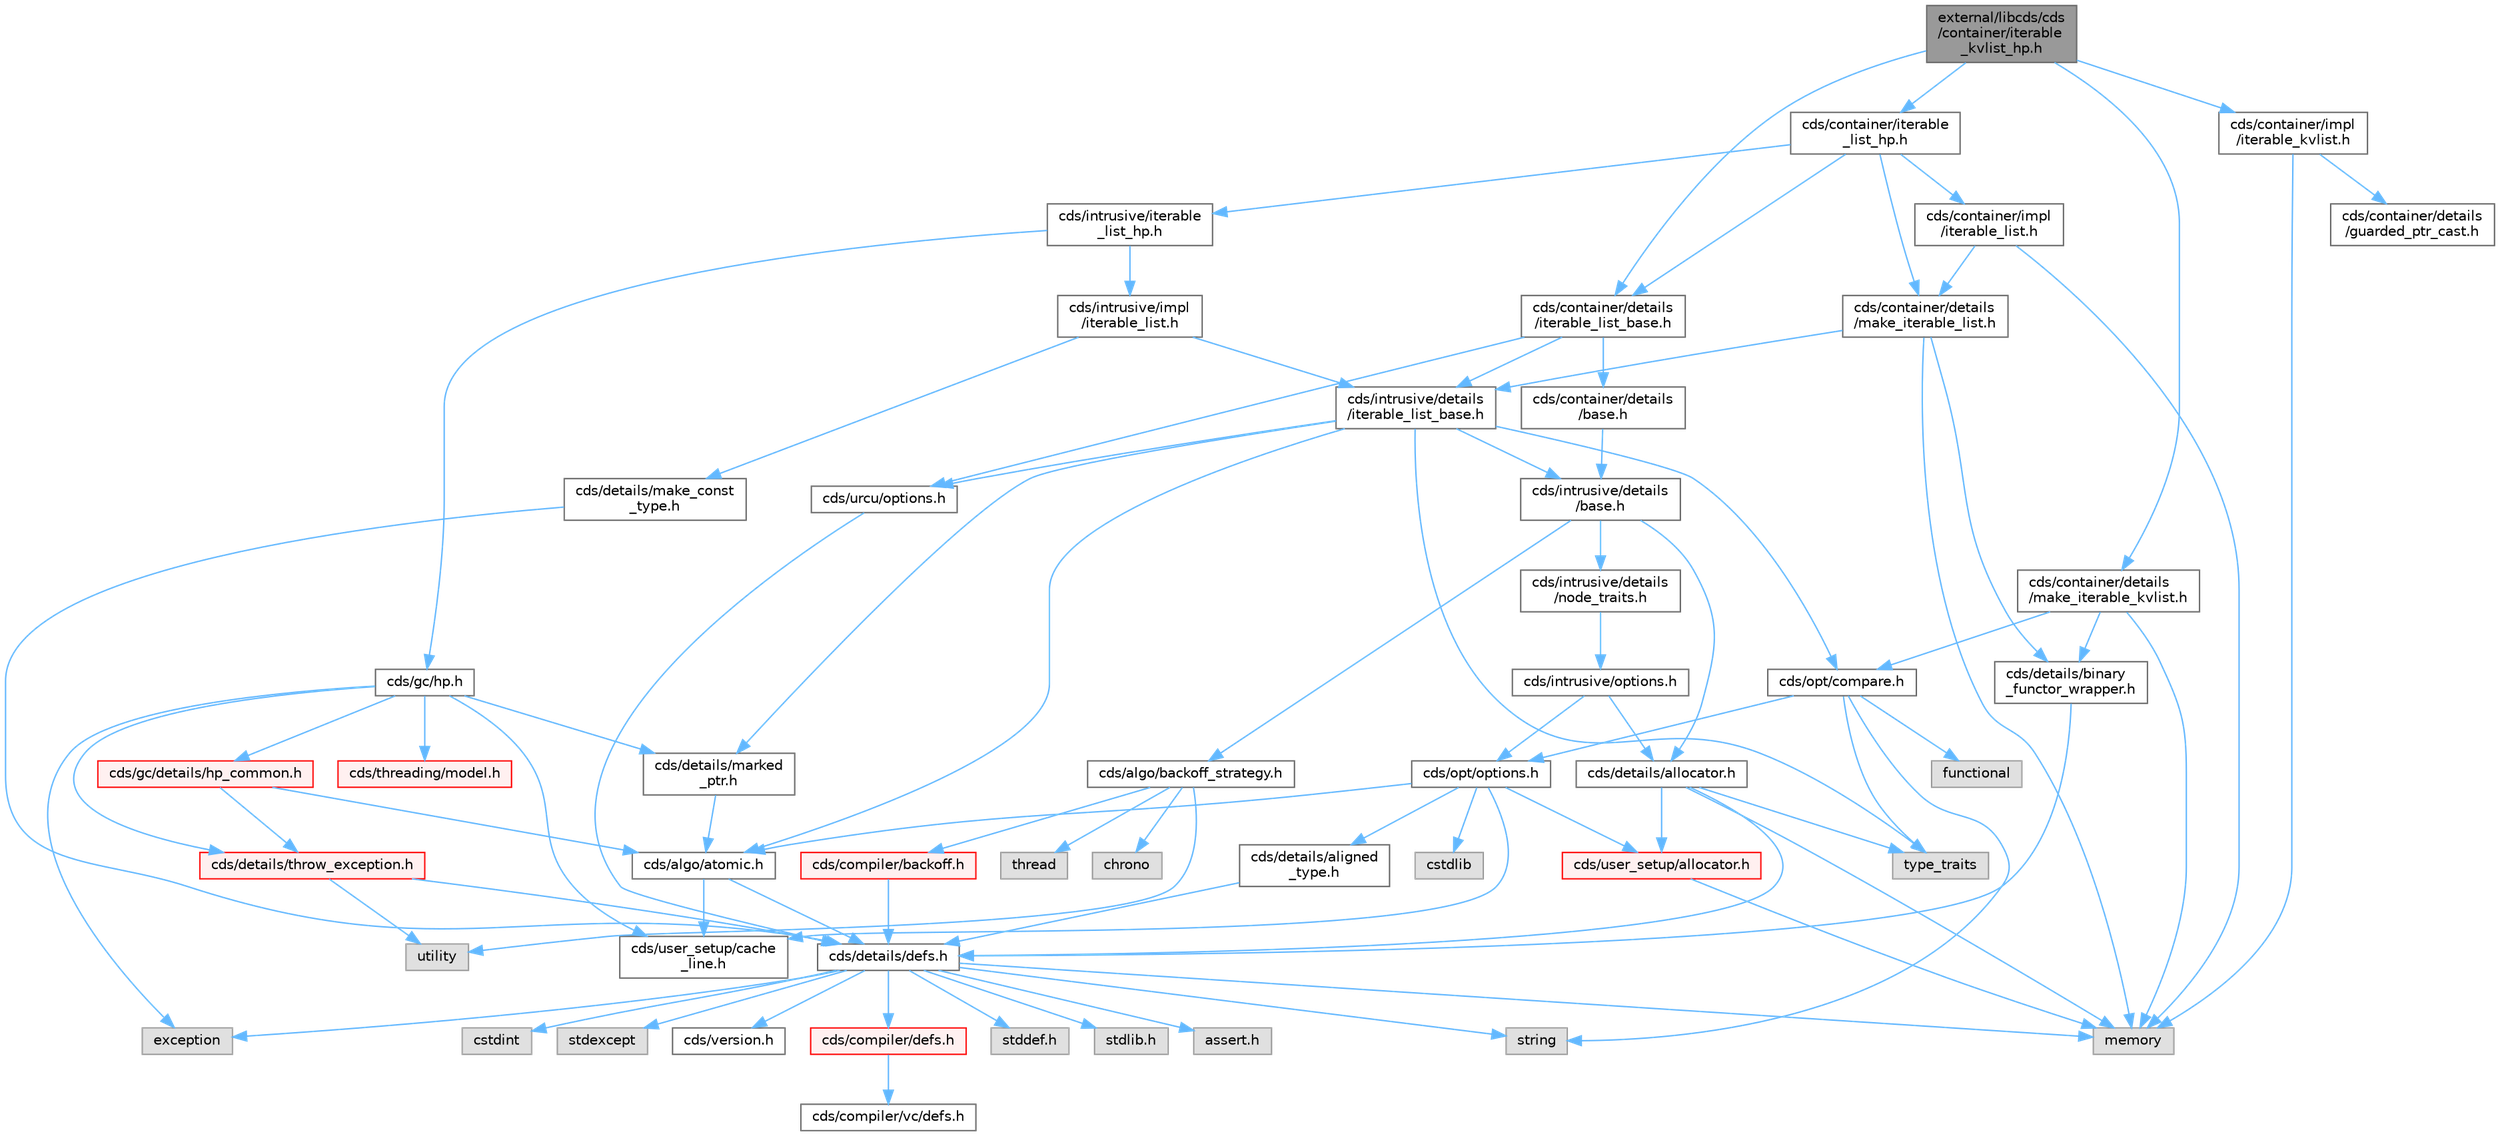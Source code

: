digraph "external/libcds/cds/container/iterable_kvlist_hp.h"
{
 // LATEX_PDF_SIZE
  bgcolor="transparent";
  edge [fontname=Helvetica,fontsize=10,labelfontname=Helvetica,labelfontsize=10];
  node [fontname=Helvetica,fontsize=10,shape=box,height=0.2,width=0.4];
  Node1 [id="Node000001",label="external/libcds/cds\l/container/iterable\l_kvlist_hp.h",height=0.2,width=0.4,color="gray40", fillcolor="grey60", style="filled", fontcolor="black",tooltip=" "];
  Node1 -> Node2 [id="edge1_Node000001_Node000002",color="steelblue1",style="solid",tooltip=" "];
  Node2 [id="Node000002",label="cds/container/details\l/iterable_list_base.h",height=0.2,width=0.4,color="grey40", fillcolor="white", style="filled",URL="$container_2details_2iterable__list__base_8h.html",tooltip=" "];
  Node2 -> Node3 [id="edge2_Node000002_Node000003",color="steelblue1",style="solid",tooltip=" "];
  Node3 [id="Node000003",label="cds/container/details\l/base.h",height=0.2,width=0.4,color="grey40", fillcolor="white", style="filled",URL="$external_2libcds_2cds_2container_2details_2base_8h.html",tooltip=" "];
  Node3 -> Node4 [id="edge3_Node000003_Node000004",color="steelblue1",style="solid",tooltip=" "];
  Node4 [id="Node000004",label="cds/intrusive/details\l/base.h",height=0.2,width=0.4,color="grey40", fillcolor="white", style="filled",URL="$external_2libcds_2cds_2intrusive_2details_2base_8h.html",tooltip=" "];
  Node4 -> Node5 [id="edge4_Node000004_Node000005",color="steelblue1",style="solid",tooltip=" "];
  Node5 [id="Node000005",label="cds/intrusive/details\l/node_traits.h",height=0.2,width=0.4,color="grey40", fillcolor="white", style="filled",URL="$node__traits_8h.html",tooltip=" "];
  Node5 -> Node6 [id="edge5_Node000005_Node000006",color="steelblue1",style="solid",tooltip=" "];
  Node6 [id="Node000006",label="cds/intrusive/options.h",height=0.2,width=0.4,color="grey40", fillcolor="white", style="filled",URL="$intrusive_2options_8h.html",tooltip=" "];
  Node6 -> Node7 [id="edge6_Node000006_Node000007",color="steelblue1",style="solid",tooltip=" "];
  Node7 [id="Node000007",label="cds/opt/options.h",height=0.2,width=0.4,color="grey40", fillcolor="white", style="filled",URL="$opt_2options_8h.html",tooltip=" "];
  Node7 -> Node8 [id="edge7_Node000007_Node000008",color="steelblue1",style="solid",tooltip=" "];
  Node8 [id="Node000008",label="cstdlib",height=0.2,width=0.4,color="grey60", fillcolor="#E0E0E0", style="filled",tooltip=" "];
  Node7 -> Node9 [id="edge8_Node000007_Node000009",color="steelblue1",style="solid",tooltip=" "];
  Node9 [id="Node000009",label="cds/details/aligned\l_type.h",height=0.2,width=0.4,color="grey40", fillcolor="white", style="filled",URL="$aligned__type_8h.html",tooltip=" "];
  Node9 -> Node10 [id="edge9_Node000009_Node000010",color="steelblue1",style="solid",tooltip=" "];
  Node10 [id="Node000010",label="cds/details/defs.h",height=0.2,width=0.4,color="grey40", fillcolor="white", style="filled",URL="$details_2defs_8h.html",tooltip=" "];
  Node10 -> Node11 [id="edge10_Node000010_Node000011",color="steelblue1",style="solid",tooltip=" "];
  Node11 [id="Node000011",label="stddef.h",height=0.2,width=0.4,color="grey60", fillcolor="#E0E0E0", style="filled",tooltip=" "];
  Node10 -> Node12 [id="edge11_Node000010_Node000012",color="steelblue1",style="solid",tooltip=" "];
  Node12 [id="Node000012",label="stdlib.h",height=0.2,width=0.4,color="grey60", fillcolor="#E0E0E0", style="filled",tooltip=" "];
  Node10 -> Node13 [id="edge12_Node000010_Node000013",color="steelblue1",style="solid",tooltip=" "];
  Node13 [id="Node000013",label="assert.h",height=0.2,width=0.4,color="grey60", fillcolor="#E0E0E0", style="filled",tooltip=" "];
  Node10 -> Node14 [id="edge13_Node000010_Node000014",color="steelblue1",style="solid",tooltip=" "];
  Node14 [id="Node000014",label="cstdint",height=0.2,width=0.4,color="grey60", fillcolor="#E0E0E0", style="filled",tooltip=" "];
  Node10 -> Node15 [id="edge14_Node000010_Node000015",color="steelblue1",style="solid",tooltip=" "];
  Node15 [id="Node000015",label="exception",height=0.2,width=0.4,color="grey60", fillcolor="#E0E0E0", style="filled",tooltip=" "];
  Node10 -> Node16 [id="edge15_Node000010_Node000016",color="steelblue1",style="solid",tooltip=" "];
  Node16 [id="Node000016",label="stdexcept",height=0.2,width=0.4,color="grey60", fillcolor="#E0E0E0", style="filled",tooltip=" "];
  Node10 -> Node17 [id="edge16_Node000010_Node000017",color="steelblue1",style="solid",tooltip=" "];
  Node17 [id="Node000017",label="string",height=0.2,width=0.4,color="grey60", fillcolor="#E0E0E0", style="filled",tooltip=" "];
  Node10 -> Node18 [id="edge17_Node000010_Node000018",color="steelblue1",style="solid",tooltip=" "];
  Node18 [id="Node000018",label="memory",height=0.2,width=0.4,color="grey60", fillcolor="#E0E0E0", style="filled",tooltip=" "];
  Node10 -> Node19 [id="edge18_Node000010_Node000019",color="steelblue1",style="solid",tooltip=" "];
  Node19 [id="Node000019",label="cds/version.h",height=0.2,width=0.4,color="grey40", fillcolor="white", style="filled",URL="$external_2libcds_2cds_2version_8h.html",tooltip=" "];
  Node10 -> Node20 [id="edge19_Node000010_Node000020",color="steelblue1",style="solid",tooltip=" "];
  Node20 [id="Node000020",label="cds/compiler/defs.h",height=0.2,width=0.4,color="red", fillcolor="#FFF0F0", style="filled",URL="$compiler_2defs_8h.html",tooltip=" "];
  Node20 -> Node21 [id="edge20_Node000020_Node000021",color="steelblue1",style="solid",tooltip=" "];
  Node21 [id="Node000021",label="cds/compiler/vc/defs.h",height=0.2,width=0.4,color="grey40", fillcolor="white", style="filled",URL="$compiler_2vc_2defs_8h.html",tooltip=" "];
  Node7 -> Node23 [id="edge21_Node000007_Node000023",color="steelblue1",style="solid",tooltip=" "];
  Node23 [id="Node000023",label="cds/user_setup/allocator.h",height=0.2,width=0.4,color="red", fillcolor="#FFF0F0", style="filled",URL="$external_2libcds_2cds_2user__setup_2allocator_8h.html",tooltip="Default implementation of allocator classes."];
  Node23 -> Node18 [id="edge22_Node000023_Node000018",color="steelblue1",style="solid",tooltip=" "];
  Node7 -> Node38 [id="edge23_Node000007_Node000038",color="steelblue1",style="solid",tooltip=" "];
  Node38 [id="Node000038",label="cds/user_setup/cache\l_line.h",height=0.2,width=0.4,color="grey40", fillcolor="white", style="filled",URL="$cache__line_8h.html",tooltip="Cache-line size definition"];
  Node7 -> Node39 [id="edge24_Node000007_Node000039",color="steelblue1",style="solid",tooltip=" "];
  Node39 [id="Node000039",label="cds/algo/atomic.h",height=0.2,width=0.4,color="grey40", fillcolor="white", style="filled",URL="$external_2libcds_2cds_2algo_2atomic_8h.html",tooltip=" "];
  Node39 -> Node10 [id="edge25_Node000039_Node000010",color="steelblue1",style="solid",tooltip=" "];
  Node39 -> Node38 [id="edge26_Node000039_Node000038",color="steelblue1",style="solid",tooltip=" "];
  Node6 -> Node40 [id="edge27_Node000006_Node000040",color="steelblue1",style="solid",tooltip=" "];
  Node40 [id="Node000040",label="cds/details/allocator.h",height=0.2,width=0.4,color="grey40", fillcolor="white", style="filled",URL="$external_2libcds_2cds_2details_2allocator_8h.html",tooltip=" "];
  Node40 -> Node41 [id="edge28_Node000040_Node000041",color="steelblue1",style="solid",tooltip=" "];
  Node41 [id="Node000041",label="type_traits",height=0.2,width=0.4,color="grey60", fillcolor="#E0E0E0", style="filled",tooltip=" "];
  Node40 -> Node18 [id="edge29_Node000040_Node000018",color="steelblue1",style="solid",tooltip=" "];
  Node40 -> Node10 [id="edge30_Node000040_Node000010",color="steelblue1",style="solid",tooltip=" "];
  Node40 -> Node23 [id="edge31_Node000040_Node000023",color="steelblue1",style="solid",tooltip=" "];
  Node4 -> Node40 [id="edge32_Node000004_Node000040",color="steelblue1",style="solid",tooltip=" "];
  Node4 -> Node42 [id="edge33_Node000004_Node000042",color="steelblue1",style="solid",tooltip=" "];
  Node42 [id="Node000042",label="cds/algo/backoff_strategy.h",height=0.2,width=0.4,color="grey40", fillcolor="white", style="filled",URL="$backoff__strategy_8h.html",tooltip=" "];
  Node42 -> Node37 [id="edge34_Node000042_Node000037",color="steelblue1",style="solid",tooltip=" "];
  Node37 [id="Node000037",label="utility",height=0.2,width=0.4,color="grey60", fillcolor="#E0E0E0", style="filled",tooltip=" "];
  Node42 -> Node33 [id="edge35_Node000042_Node000033",color="steelblue1",style="solid",tooltip=" "];
  Node33 [id="Node000033",label="thread",height=0.2,width=0.4,color="grey60", fillcolor="#E0E0E0", style="filled",tooltip=" "];
  Node42 -> Node43 [id="edge36_Node000042_Node000043",color="steelblue1",style="solid",tooltip=" "];
  Node43 [id="Node000043",label="chrono",height=0.2,width=0.4,color="grey60", fillcolor="#E0E0E0", style="filled",tooltip=" "];
  Node42 -> Node44 [id="edge37_Node000042_Node000044",color="steelblue1",style="solid",tooltip=" "];
  Node44 [id="Node000044",label="cds/compiler/backoff.h",height=0.2,width=0.4,color="red", fillcolor="#FFF0F0", style="filled",URL="$backoff_8h.html",tooltip=" "];
  Node44 -> Node10 [id="edge38_Node000044_Node000010",color="steelblue1",style="solid",tooltip=" "];
  Node2 -> Node46 [id="edge39_Node000002_Node000046",color="steelblue1",style="solid",tooltip=" "];
  Node46 [id="Node000046",label="cds/intrusive/details\l/iterable_list_base.h",height=0.2,width=0.4,color="grey40", fillcolor="white", style="filled",URL="$intrusive_2details_2iterable__list__base_8h.html",tooltip=" "];
  Node46 -> Node41 [id="edge40_Node000046_Node000041",color="steelblue1",style="solid",tooltip=" "];
  Node46 -> Node4 [id="edge41_Node000046_Node000004",color="steelblue1",style="solid",tooltip=" "];
  Node46 -> Node47 [id="edge42_Node000046_Node000047",color="steelblue1",style="solid",tooltip=" "];
  Node47 [id="Node000047",label="cds/opt/compare.h",height=0.2,width=0.4,color="grey40", fillcolor="white", style="filled",URL="$external_2libcds_2cds_2opt_2compare_8h.html",tooltip=" "];
  Node47 -> Node41 [id="edge43_Node000047_Node000041",color="steelblue1",style="solid",tooltip=" "];
  Node47 -> Node48 [id="edge44_Node000047_Node000048",color="steelblue1",style="solid",tooltip=" "];
  Node48 [id="Node000048",label="functional",height=0.2,width=0.4,color="grey60", fillcolor="#E0E0E0", style="filled",tooltip=" "];
  Node47 -> Node17 [id="edge45_Node000047_Node000017",color="steelblue1",style="solid",tooltip=" "];
  Node47 -> Node7 [id="edge46_Node000047_Node000007",color="steelblue1",style="solid",tooltip=" "];
  Node46 -> Node39 [id="edge47_Node000046_Node000039",color="steelblue1",style="solid",tooltip=" "];
  Node46 -> Node49 [id="edge48_Node000046_Node000049",color="steelblue1",style="solid",tooltip=" "];
  Node49 [id="Node000049",label="cds/details/marked\l_ptr.h",height=0.2,width=0.4,color="grey40", fillcolor="white", style="filled",URL="$marked__ptr_8h.html",tooltip=" "];
  Node49 -> Node39 [id="edge49_Node000049_Node000039",color="steelblue1",style="solid",tooltip=" "];
  Node46 -> Node50 [id="edge50_Node000046_Node000050",color="steelblue1",style="solid",tooltip=" "];
  Node50 [id="Node000050",label="cds/urcu/options.h",height=0.2,width=0.4,color="grey40", fillcolor="white", style="filled",URL="$urcu_2options_8h.html",tooltip=" "];
  Node50 -> Node10 [id="edge51_Node000050_Node000010",color="steelblue1",style="solid",tooltip=" "];
  Node2 -> Node50 [id="edge52_Node000002_Node000050",color="steelblue1",style="solid",tooltip=" "];
  Node1 -> Node51 [id="edge53_Node000001_Node000051",color="steelblue1",style="solid",tooltip=" "];
  Node51 [id="Node000051",label="cds/container/iterable\l_list_hp.h",height=0.2,width=0.4,color="grey40", fillcolor="white", style="filled",URL="$container_2iterable__list__hp_8h.html",tooltip=" "];
  Node51 -> Node2 [id="edge54_Node000051_Node000002",color="steelblue1",style="solid",tooltip=" "];
  Node51 -> Node52 [id="edge55_Node000051_Node000052",color="steelblue1",style="solid",tooltip=" "];
  Node52 [id="Node000052",label="cds/intrusive/iterable\l_list_hp.h",height=0.2,width=0.4,color="grey40", fillcolor="white", style="filled",URL="$intrusive_2iterable__list__hp_8h.html",tooltip=" "];
  Node52 -> Node53 [id="edge56_Node000052_Node000053",color="steelblue1",style="solid",tooltip=" "];
  Node53 [id="Node000053",label="cds/gc/hp.h",height=0.2,width=0.4,color="grey40", fillcolor="white", style="filled",URL="$hp_8h.html",tooltip=" "];
  Node53 -> Node15 [id="edge57_Node000053_Node000015",color="steelblue1",style="solid",tooltip=" "];
  Node53 -> Node54 [id="edge58_Node000053_Node000054",color="steelblue1",style="solid",tooltip=" "];
  Node54 [id="Node000054",label="cds/gc/details/hp_common.h",height=0.2,width=0.4,color="red", fillcolor="#FFF0F0", style="filled",URL="$hp__common_8h.html",tooltip=" "];
  Node54 -> Node39 [id="edge59_Node000054_Node000039",color="steelblue1",style="solid",tooltip=" "];
  Node54 -> Node35 [id="edge60_Node000054_Node000035",color="steelblue1",style="solid",tooltip=" "];
  Node35 [id="Node000035",label="cds/details/throw_exception.h",height=0.2,width=0.4,color="red", fillcolor="#FFF0F0", style="filled",URL="$throw__exception_8h.html",tooltip=" "];
  Node35 -> Node10 [id="edge61_Node000035_Node000010",color="steelblue1",style="solid",tooltip=" "];
  Node35 -> Node37 [id="edge62_Node000035_Node000037",color="steelblue1",style="solid",tooltip=" "];
  Node53 -> Node56 [id="edge63_Node000053_Node000056",color="steelblue1",style="solid",tooltip=" "];
  Node56 [id="Node000056",label="cds/threading/model.h",height=0.2,width=0.4,color="red", fillcolor="#FFF0F0", style="filled",URL="$model_8h.html",tooltip=" "];
  Node53 -> Node35 [id="edge64_Node000053_Node000035",color="steelblue1",style="solid",tooltip=" "];
  Node53 -> Node49 [id="edge65_Node000053_Node000049",color="steelblue1",style="solid",tooltip=" "];
  Node53 -> Node38 [id="edge66_Node000053_Node000038",color="steelblue1",style="solid",tooltip=" "];
  Node52 -> Node68 [id="edge67_Node000052_Node000068",color="steelblue1",style="solid",tooltip=" "];
  Node68 [id="Node000068",label="cds/intrusive/impl\l/iterable_list.h",height=0.2,width=0.4,color="grey40", fillcolor="white", style="filled",URL="$intrusive_2impl_2iterable__list_8h.html",tooltip=" "];
  Node68 -> Node46 [id="edge68_Node000068_Node000046",color="steelblue1",style="solid",tooltip=" "];
  Node68 -> Node69 [id="edge69_Node000068_Node000069",color="steelblue1",style="solid",tooltip=" "];
  Node69 [id="Node000069",label="cds/details/make_const\l_type.h",height=0.2,width=0.4,color="grey40", fillcolor="white", style="filled",URL="$make__const__type_8h.html",tooltip=" "];
  Node69 -> Node10 [id="edge70_Node000069_Node000010",color="steelblue1",style="solid",tooltip=" "];
  Node51 -> Node70 [id="edge71_Node000051_Node000070",color="steelblue1",style="solid",tooltip=" "];
  Node70 [id="Node000070",label="cds/container/details\l/make_iterable_list.h",height=0.2,width=0.4,color="grey40", fillcolor="white", style="filled",URL="$make__iterable__list_8h.html",tooltip=" "];
  Node70 -> Node46 [id="edge72_Node000070_Node000046",color="steelblue1",style="solid",tooltip=" "];
  Node70 -> Node71 [id="edge73_Node000070_Node000071",color="steelblue1",style="solid",tooltip=" "];
  Node71 [id="Node000071",label="cds/details/binary\l_functor_wrapper.h",height=0.2,width=0.4,color="grey40", fillcolor="white", style="filled",URL="$binary__functor__wrapper_8h.html",tooltip=" "];
  Node71 -> Node10 [id="edge74_Node000071_Node000010",color="steelblue1",style="solid",tooltip=" "];
  Node70 -> Node18 [id="edge75_Node000070_Node000018",color="steelblue1",style="solid",tooltip=" "];
  Node51 -> Node72 [id="edge76_Node000051_Node000072",color="steelblue1",style="solid",tooltip=" "];
  Node72 [id="Node000072",label="cds/container/impl\l/iterable_list.h",height=0.2,width=0.4,color="grey40", fillcolor="white", style="filled",URL="$container_2impl_2iterable__list_8h.html",tooltip=" "];
  Node72 -> Node70 [id="edge77_Node000072_Node000070",color="steelblue1",style="solid",tooltip=" "];
  Node72 -> Node18 [id="edge78_Node000072_Node000018",color="steelblue1",style="solid",tooltip=" "];
  Node1 -> Node73 [id="edge79_Node000001_Node000073",color="steelblue1",style="solid",tooltip=" "];
  Node73 [id="Node000073",label="cds/container/details\l/make_iterable_kvlist.h",height=0.2,width=0.4,color="grey40", fillcolor="white", style="filled",URL="$make__iterable__kvlist_8h.html",tooltip=" "];
  Node73 -> Node71 [id="edge80_Node000073_Node000071",color="steelblue1",style="solid",tooltip=" "];
  Node73 -> Node47 [id="edge81_Node000073_Node000047",color="steelblue1",style="solid",tooltip=" "];
  Node73 -> Node18 [id="edge82_Node000073_Node000018",color="steelblue1",style="solid",tooltip=" "];
  Node1 -> Node74 [id="edge83_Node000001_Node000074",color="steelblue1",style="solid",tooltip=" "];
  Node74 [id="Node000074",label="cds/container/impl\l/iterable_kvlist.h",height=0.2,width=0.4,color="grey40", fillcolor="white", style="filled",URL="$iterable__kvlist_8h.html",tooltip=" "];
  Node74 -> Node18 [id="edge84_Node000074_Node000018",color="steelblue1",style="solid",tooltip=" "];
  Node74 -> Node75 [id="edge85_Node000074_Node000075",color="steelblue1",style="solid",tooltip=" "];
  Node75 [id="Node000075",label="cds/container/details\l/guarded_ptr_cast.h",height=0.2,width=0.4,color="grey40", fillcolor="white", style="filled",URL="$guarded__ptr__cast_8h.html",tooltip=" "];
}
